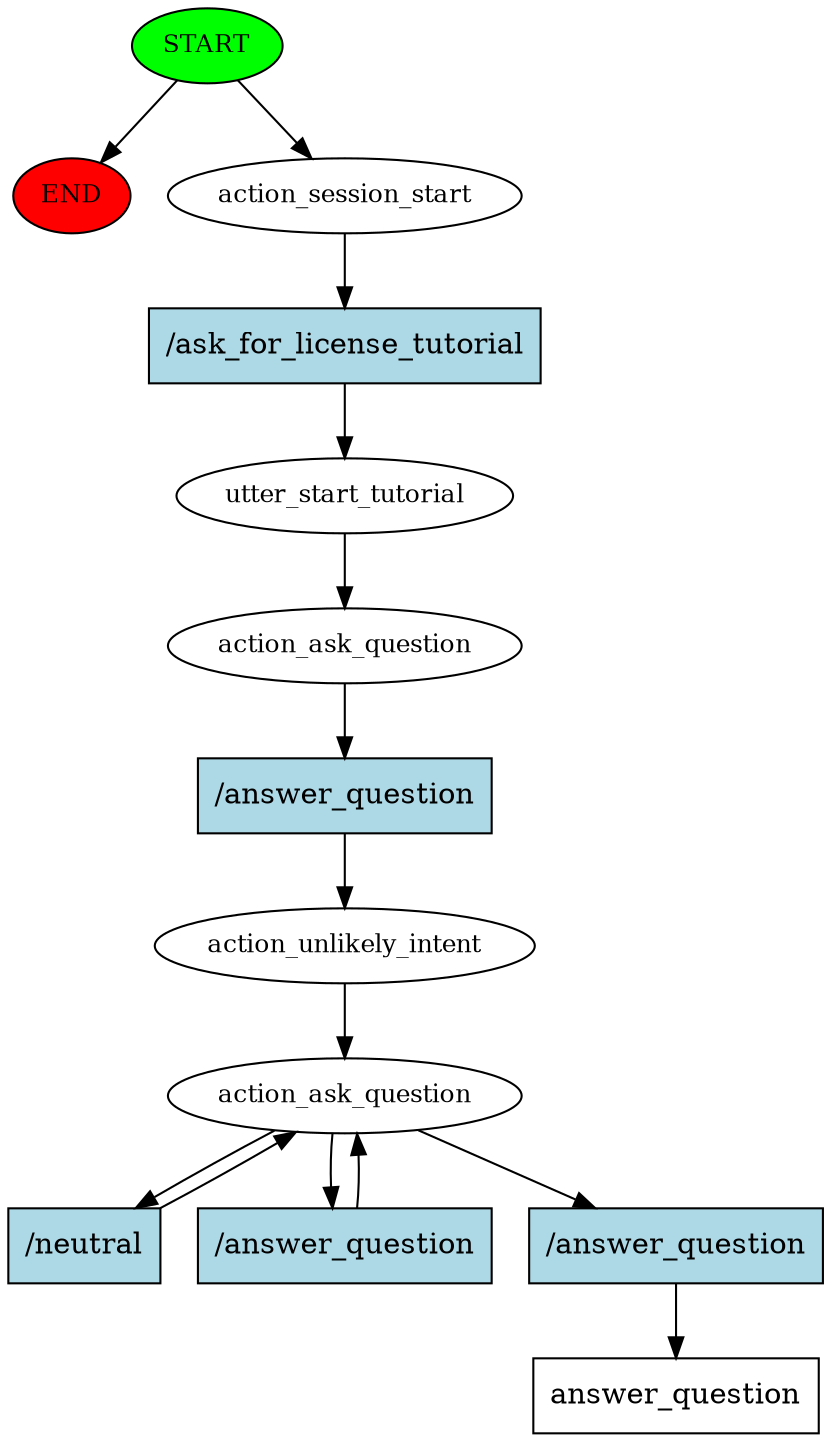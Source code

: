 digraph  {
0 [class="start active", fillcolor=green, fontsize=12, label=START, style=filled];
"-1" [class=end, fillcolor=red, fontsize=12, label=END, style=filled];
1 [class=active, fontsize=12, label=action_session_start];
2 [class=active, fontsize=12, label=utter_start_tutorial];
3 [class=active, fontsize=12, label=action_ask_question];
4 [class=active, fontsize=12, label=action_unlikely_intent];
5 [class=active, fontsize=12, label=action_ask_question];
9 [class="intent dashed active", label=answer_question, shape=rect];
10 [class="intent active", fillcolor=lightblue, label="/ask_for_license_tutorial", shape=rect, style=filled];
11 [class="intent active", fillcolor=lightblue, label="/answer_question", shape=rect, style=filled];
12 [class="intent active", fillcolor=lightblue, label="/neutral", shape=rect, style=filled];
13 [class="intent active", fillcolor=lightblue, label="/answer_question", shape=rect, style=filled];
14 [class="intent active", fillcolor=lightblue, label="/answer_question", shape=rect, style=filled];
0 -> "-1"  [class="", key=NONE, label=""];
0 -> 1  [class=active, key=NONE, label=""];
1 -> 10  [class=active, key=0];
2 -> 3  [class=active, key=NONE, label=""];
3 -> 11  [class=active, key=0];
4 -> 5  [class=active, key=NONE, label=""];
5 -> 12  [class=active, key=0];
5 -> 13  [class=active, key=0];
5 -> 14  [class=active, key=0];
10 -> 2  [class=active, key=0];
11 -> 4  [class=active, key=0];
12 -> 5  [class=active, key=0];
13 -> 5  [class=active, key=0];
14 -> 9  [class=active, key=0];
}
